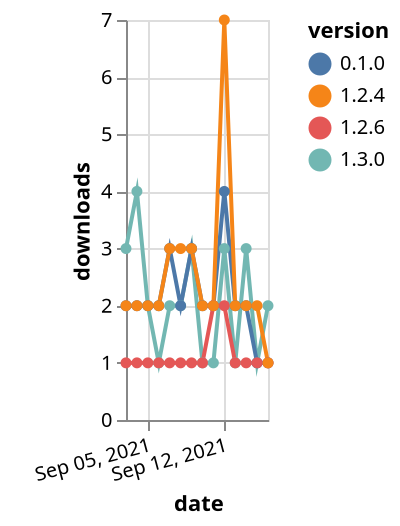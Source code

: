 {"$schema": "https://vega.github.io/schema/vega-lite/v5.json", "description": "A simple bar chart with embedded data.", "data": {"values": [{"date": "2021-09-03", "total": 106, "delta": 3, "version": "1.3.0"}, {"date": "2021-09-04", "total": 110, "delta": 4, "version": "1.3.0"}, {"date": "2021-09-05", "total": 112, "delta": 2, "version": "1.3.0"}, {"date": "2021-09-06", "total": 113, "delta": 1, "version": "1.3.0"}, {"date": "2021-09-07", "total": 115, "delta": 2, "version": "1.3.0"}, {"date": "2021-09-08", "total": 117, "delta": 2, "version": "1.3.0"}, {"date": "2021-09-09", "total": 120, "delta": 3, "version": "1.3.0"}, {"date": "2021-09-10", "total": 121, "delta": 1, "version": "1.3.0"}, {"date": "2021-09-11", "total": 122, "delta": 1, "version": "1.3.0"}, {"date": "2021-09-12", "total": 125, "delta": 3, "version": "1.3.0"}, {"date": "2021-09-13", "total": 126, "delta": 1, "version": "1.3.0"}, {"date": "2021-09-14", "total": 129, "delta": 3, "version": "1.3.0"}, {"date": "2021-09-15", "total": 130, "delta": 1, "version": "1.3.0"}, {"date": "2021-09-16", "total": 132, "delta": 2, "version": "1.3.0"}, {"date": "2021-09-03", "total": 3374, "delta": 2, "version": "0.1.0"}, {"date": "2021-09-04", "total": 3376, "delta": 2, "version": "0.1.0"}, {"date": "2021-09-05", "total": 3378, "delta": 2, "version": "0.1.0"}, {"date": "2021-09-06", "total": 3380, "delta": 2, "version": "0.1.0"}, {"date": "2021-09-07", "total": 3383, "delta": 3, "version": "0.1.0"}, {"date": "2021-09-08", "total": 3385, "delta": 2, "version": "0.1.0"}, {"date": "2021-09-09", "total": 3388, "delta": 3, "version": "0.1.0"}, {"date": "2021-09-10", "total": 3390, "delta": 2, "version": "0.1.0"}, {"date": "2021-09-11", "total": 3392, "delta": 2, "version": "0.1.0"}, {"date": "2021-09-12", "total": 3396, "delta": 4, "version": "0.1.0"}, {"date": "2021-09-13", "total": 3398, "delta": 2, "version": "0.1.0"}, {"date": "2021-09-14", "total": 3400, "delta": 2, "version": "0.1.0"}, {"date": "2021-09-15", "total": 3401, "delta": 1, "version": "0.1.0"}, {"date": "2021-09-16", "total": 3402, "delta": 1, "version": "0.1.0"}, {"date": "2021-09-03", "total": 265, "delta": 1, "version": "1.2.6"}, {"date": "2021-09-04", "total": 266, "delta": 1, "version": "1.2.6"}, {"date": "2021-09-05", "total": 267, "delta": 1, "version": "1.2.6"}, {"date": "2021-09-06", "total": 268, "delta": 1, "version": "1.2.6"}, {"date": "2021-09-07", "total": 269, "delta": 1, "version": "1.2.6"}, {"date": "2021-09-08", "total": 270, "delta": 1, "version": "1.2.6"}, {"date": "2021-09-09", "total": 271, "delta": 1, "version": "1.2.6"}, {"date": "2021-09-10", "total": 272, "delta": 1, "version": "1.2.6"}, {"date": "2021-09-11", "total": 274, "delta": 2, "version": "1.2.6"}, {"date": "2021-09-12", "total": 276, "delta": 2, "version": "1.2.6"}, {"date": "2021-09-13", "total": 277, "delta": 1, "version": "1.2.6"}, {"date": "2021-09-14", "total": 278, "delta": 1, "version": "1.2.6"}, {"date": "2021-09-15", "total": 279, "delta": 1, "version": "1.2.6"}, {"date": "2021-09-16", "total": 280, "delta": 1, "version": "1.2.6"}, {"date": "2021-09-03", "total": 3041, "delta": 2, "version": "1.2.4"}, {"date": "2021-09-04", "total": 3043, "delta": 2, "version": "1.2.4"}, {"date": "2021-09-05", "total": 3045, "delta": 2, "version": "1.2.4"}, {"date": "2021-09-06", "total": 3047, "delta": 2, "version": "1.2.4"}, {"date": "2021-09-07", "total": 3050, "delta": 3, "version": "1.2.4"}, {"date": "2021-09-08", "total": 3053, "delta": 3, "version": "1.2.4"}, {"date": "2021-09-09", "total": 3056, "delta": 3, "version": "1.2.4"}, {"date": "2021-09-10", "total": 3058, "delta": 2, "version": "1.2.4"}, {"date": "2021-09-11", "total": 3060, "delta": 2, "version": "1.2.4"}, {"date": "2021-09-12", "total": 3067, "delta": 7, "version": "1.2.4"}, {"date": "2021-09-13", "total": 3069, "delta": 2, "version": "1.2.4"}, {"date": "2021-09-14", "total": 3071, "delta": 2, "version": "1.2.4"}, {"date": "2021-09-15", "total": 3073, "delta": 2, "version": "1.2.4"}, {"date": "2021-09-16", "total": 3074, "delta": 1, "version": "1.2.4"}]}, "width": "container", "mark": {"type": "line", "point": {"filled": true}}, "encoding": {"x": {"field": "date", "type": "temporal", "timeUnit": "yearmonthdate", "title": "date", "axis": {"labelAngle": -15}}, "y": {"field": "delta", "type": "quantitative", "title": "downloads"}, "color": {"field": "version", "type": "nominal"}, "tooltip": {"field": "delta"}}}